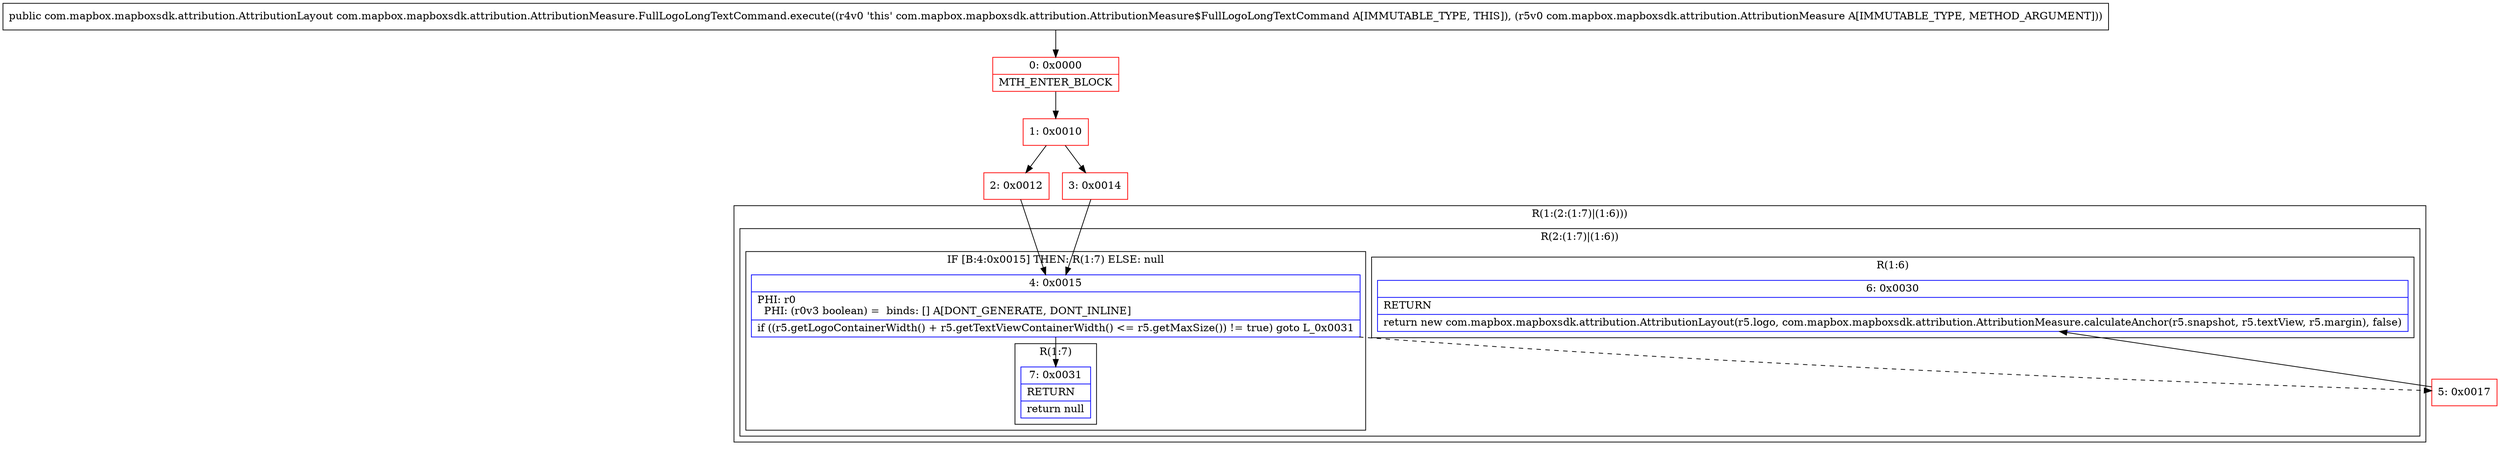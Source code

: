 digraph "CFG forcom.mapbox.mapboxsdk.attribution.AttributionMeasure.FullLogoLongTextCommand.execute(Lcom\/mapbox\/mapboxsdk\/attribution\/AttributionMeasure;)Lcom\/mapbox\/mapboxsdk\/attribution\/AttributionLayout;" {
subgraph cluster_Region_51371796 {
label = "R(1:(2:(1:7)|(1:6)))";
node [shape=record,color=blue];
subgraph cluster_Region_2097252082 {
label = "R(2:(1:7)|(1:6))";
node [shape=record,color=blue];
subgraph cluster_IfRegion_2059493833 {
label = "IF [B:4:0x0015] THEN: R(1:7) ELSE: null";
node [shape=record,color=blue];
Node_4 [shape=record,label="{4\:\ 0x0015|PHI: r0 \l  PHI: (r0v3 boolean) =  binds: [] A[DONT_GENERATE, DONT_INLINE]\l|if ((r5.getLogoContainerWidth() + r5.getTextViewContainerWidth() \<= r5.getMaxSize()) != true) goto L_0x0031\l}"];
subgraph cluster_Region_265980927 {
label = "R(1:7)";
node [shape=record,color=blue];
Node_7 [shape=record,label="{7\:\ 0x0031|RETURN\l|return null\l}"];
}
}
subgraph cluster_Region_1917846127 {
label = "R(1:6)";
node [shape=record,color=blue];
Node_6 [shape=record,label="{6\:\ 0x0030|RETURN\l|return new com.mapbox.mapboxsdk.attribution.AttributionLayout(r5.logo, com.mapbox.mapboxsdk.attribution.AttributionMeasure.calculateAnchor(r5.snapshot, r5.textView, r5.margin), false)\l}"];
}
}
}
Node_0 [shape=record,color=red,label="{0\:\ 0x0000|MTH_ENTER_BLOCK\l}"];
Node_1 [shape=record,color=red,label="{1\:\ 0x0010}"];
Node_2 [shape=record,color=red,label="{2\:\ 0x0012}"];
Node_3 [shape=record,color=red,label="{3\:\ 0x0014}"];
Node_5 [shape=record,color=red,label="{5\:\ 0x0017}"];
MethodNode[shape=record,label="{public com.mapbox.mapboxsdk.attribution.AttributionLayout com.mapbox.mapboxsdk.attribution.AttributionMeasure.FullLogoLongTextCommand.execute((r4v0 'this' com.mapbox.mapboxsdk.attribution.AttributionMeasure$FullLogoLongTextCommand A[IMMUTABLE_TYPE, THIS]), (r5v0 com.mapbox.mapboxsdk.attribution.AttributionMeasure A[IMMUTABLE_TYPE, METHOD_ARGUMENT])) }"];
MethodNode -> Node_0;
Node_4 -> Node_5[style=dashed];
Node_4 -> Node_7;
Node_0 -> Node_1;
Node_1 -> Node_2;
Node_1 -> Node_3;
Node_2 -> Node_4;
Node_3 -> Node_4;
Node_5 -> Node_6;
}

